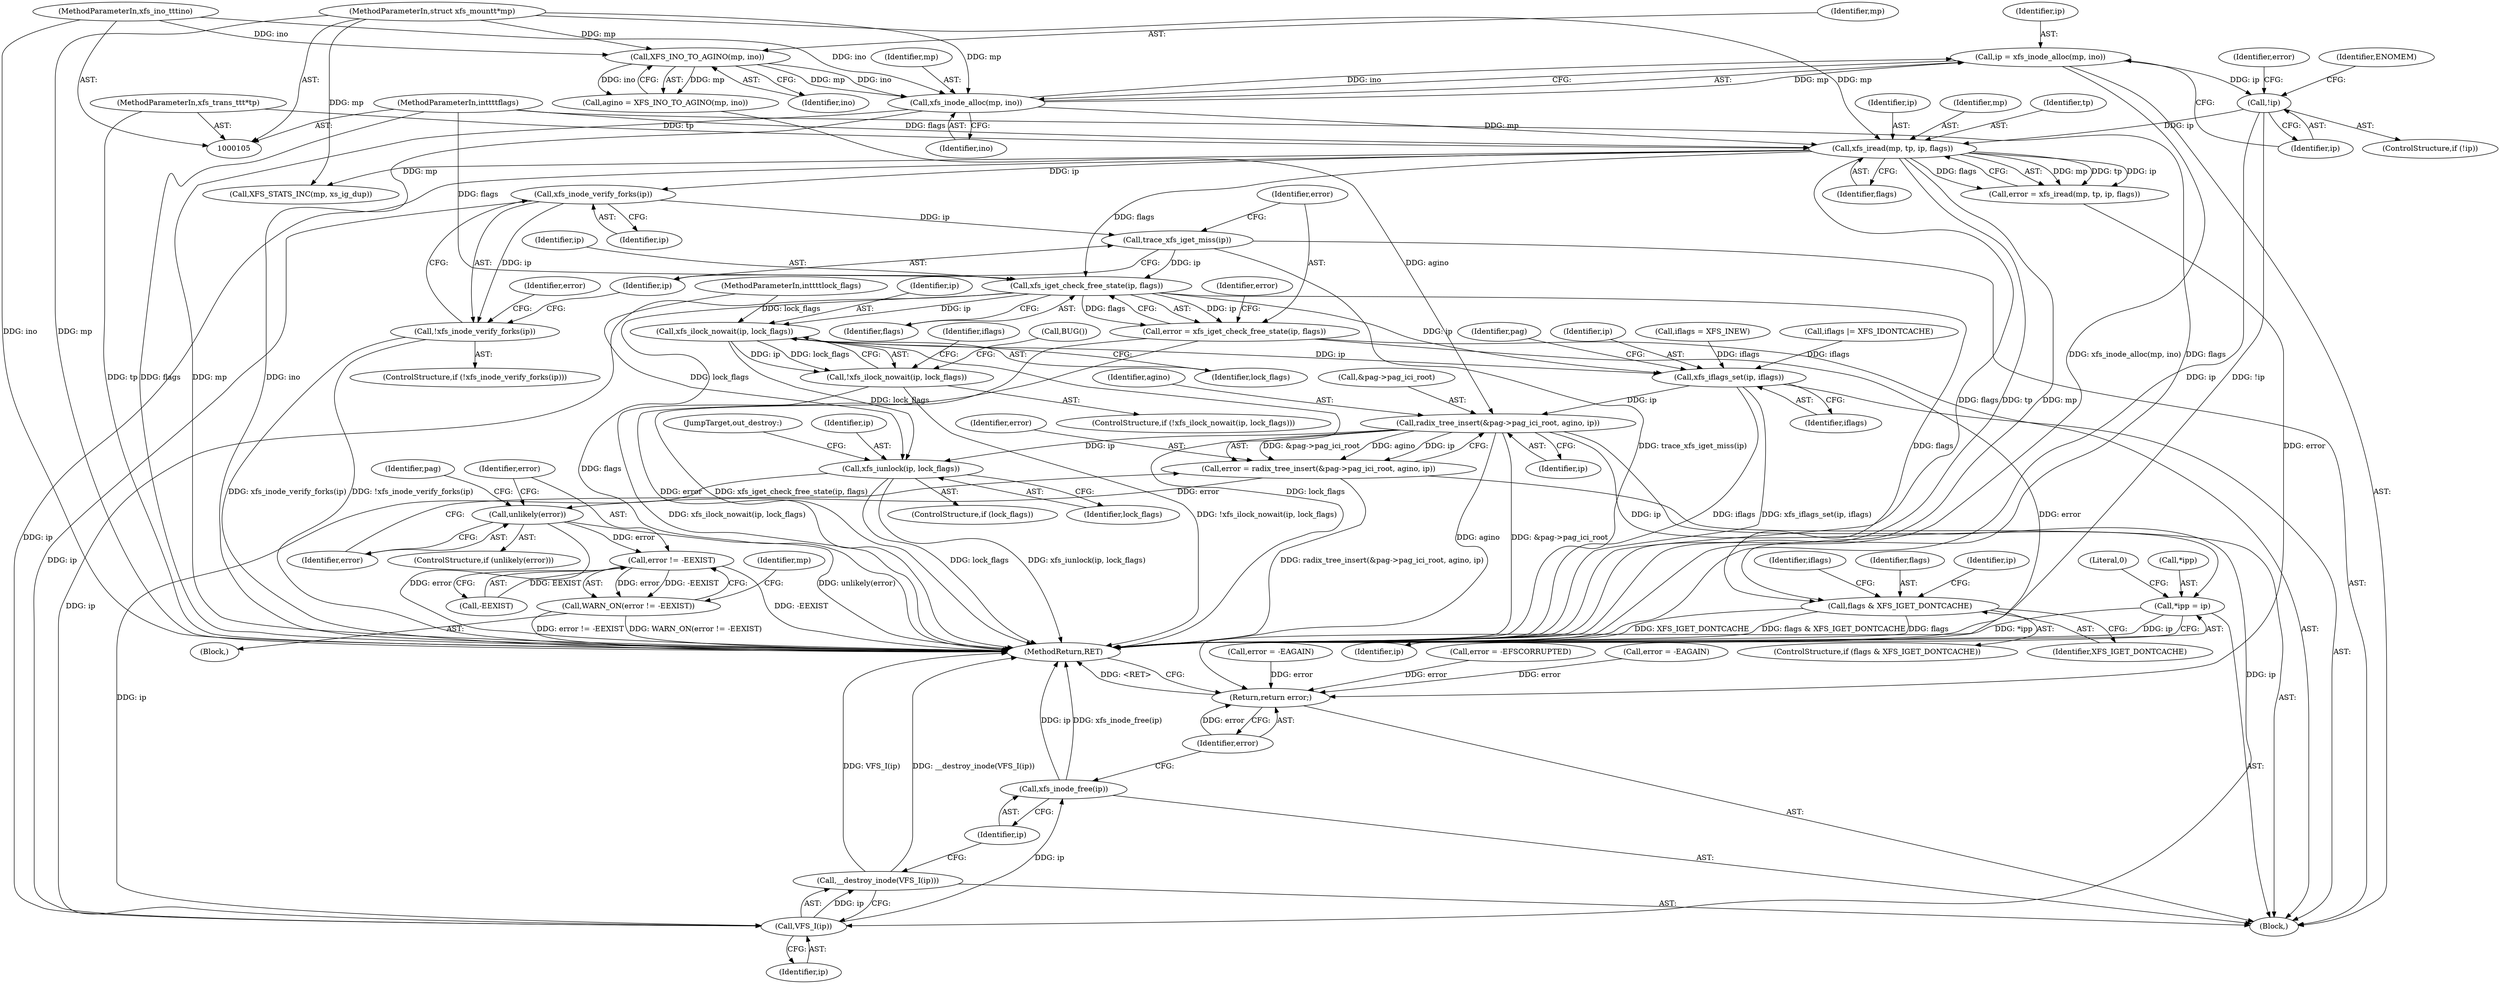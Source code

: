 digraph "0_linux_afca6c5b2595fc44383919fba740c194b0b76aff_0@pointer" {
"1000146" [label="(Call,xfs_inode_verify_forks(ip))"];
"1000136" [label="(Call,xfs_iread(mp, tp, ip, flags))"];
"1000125" [label="(Call,xfs_inode_alloc(mp, ino))"];
"1000119" [label="(Call,XFS_INO_TO_AGINO(mp, ino))"];
"1000106" [label="(MethodParameterIn,struct xfs_mount\t*mp)"];
"1000109" [label="(MethodParameterIn,xfs_ino_t\t\tino)"];
"1000108" [label="(MethodParameterIn,xfs_trans_t\t\t*tp)"];
"1000129" [label="(Call,!ip)"];
"1000123" [label="(Call,ip = xfs_inode_alloc(mp, ino))"];
"1000111" [label="(MethodParameterIn,int\t\t\tflags)"];
"1000145" [label="(Call,!xfs_inode_verify_forks(ip))"];
"1000154" [label="(Call,trace_xfs_iget_miss(ip))"];
"1000158" [label="(Call,xfs_iget_check_free_state(ip, flags))"];
"1000156" [label="(Call,error = xfs_iget_check_free_state(ip, flags))"];
"1000271" [label="(Return,return error;)"];
"1000178" [label="(Call,xfs_ilock_nowait(ip, lock_flags))"];
"1000177" [label="(Call,!xfs_ilock_nowait(ip, lock_flags))"];
"1000207" [label="(Call,xfs_iflags_set(ip, iflags))"];
"1000217" [label="(Call,radix_tree_insert(&pag->pag_ici_root, agino, ip))"];
"1000215" [label="(Call,error = radix_tree_insert(&pag->pag_ici_root, agino, ip))"];
"1000225" [label="(Call,unlikely(error))"];
"1000229" [label="(Call,error != -EEXIST)"];
"1000228" [label="(Call,WARN_ON(error != -EEXIST))"];
"1000247" [label="(Call,*ipp = ip)"];
"1000262" [label="(Call,xfs_iunlock(ip, lock_flags))"];
"1000267" [label="(Call,VFS_I(ip))"];
"1000266" [label="(Call,__destroy_inode(VFS_I(ip)))"];
"1000269" [label="(Call,xfs_inode_free(ip))"];
"1000186" [label="(Call,flags & XFS_IGET_DONTCACHE)"];
"1000183" [label="(Identifier,iflags)"];
"1000187" [label="(Identifier,flags)"];
"1000265" [label="(JumpTarget,out_destroy:)"];
"1000106" [label="(MethodParameterIn,struct xfs_mount\t*mp)"];
"1000194" [label="(Identifier,ip)"];
"1000126" [label="(Identifier,mp)"];
"1000178" [label="(Call,xfs_ilock_nowait(ip, lock_flags))"];
"1000146" [label="(Call,xfs_inode_verify_forks(ip))"];
"1000269" [label="(Call,xfs_inode_free(ip))"];
"1000108" [label="(MethodParameterIn,xfs_trans_t\t\t*tp)"];
"1000123" [label="(Call,ip = xfs_inode_alloc(mp, ino))"];
"1000144" [label="(ControlStructure,if (!xfs_inode_verify_forks(ip)))"];
"1000156" [label="(Call,error = xfs_iget_check_free_state(ip, flags))"];
"1000216" [label="(Identifier,error)"];
"1000111" [label="(MethodParameterIn,int\t\t\tflags)"];
"1000213" [label="(Identifier,pag)"];
"1000208" [label="(Identifier,ip)"];
"1000168" [label="(Call,error = -EAGAIN)"];
"1000252" [label="(Literal,0)"];
"1000247" [label="(Call,*ipp = ip)"];
"1000263" [label="(Identifier,ip)"];
"1000224" [label="(ControlStructure,if (unlikely(error)))"];
"1000186" [label="(Call,flags & XFS_IGET_DONTCACHE)"];
"1000217" [label="(Call,radix_tree_insert(&pag->pag_ici_root, agino, ip))"];
"1000117" [label="(Call,agino = XFS_INO_TO_AGINO(mp, ino))"];
"1000176" [label="(ControlStructure,if (!xfs_ilock_nowait(ip, lock_flags)))"];
"1000139" [label="(Identifier,ip)"];
"1000267" [label="(Call,VFS_I(ip))"];
"1000145" [label="(Call,!xfs_inode_verify_forks(ip))"];
"1000127" [label="(Identifier,ino)"];
"1000128" [label="(ControlStructure,if (!ip))"];
"1000271" [label="(Return,return error;)"];
"1000124" [label="(Identifier,ip)"];
"1000158" [label="(Call,xfs_iget_check_free_state(ip, flags))"];
"1000264" [label="(Identifier,lock_flags)"];
"1000190" [label="(Identifier,iflags)"];
"1000162" [label="(Identifier,error)"];
"1000231" [label="(Call,-EEXIST)"];
"1000140" [label="(Identifier,flags)"];
"1000137" [label="(Identifier,mp)"];
"1000223" [label="(Identifier,ip)"];
"1000125" [label="(Call,xfs_inode_alloc(mp, ino))"];
"1000230" [label="(Identifier,error)"];
"1000229" [label="(Call,error != -EEXIST)"];
"1000272" [label="(Identifier,error)"];
"1000273" [label="(MethodReturn,RET)"];
"1000109" [label="(MethodParameterIn,xfs_ino_t\t\tino)"];
"1000215" [label="(Call,error = radix_tree_insert(&pag->pag_ici_root, agino, ip))"];
"1000218" [label="(Call,&pag->pag_ici_root)"];
"1000185" [label="(ControlStructure,if (flags & XFS_IGET_DONTCACHE))"];
"1000147" [label="(Identifier,ip)"];
"1000177" [label="(Call,!xfs_ilock_nowait(ip, lock_flags))"];
"1000182" [label="(Call,iflags = XFS_INEW)"];
"1000222" [label="(Identifier,agino)"];
"1000138" [label="(Identifier,tp)"];
"1000149" [label="(Call,error = -EFSCORRUPTED)"];
"1000155" [label="(Identifier,ip)"];
"1000130" [label="(Identifier,ip)"];
"1000233" [label="(Call,XFS_STATS_INC(mp, xs_ig_dup))"];
"1000135" [label="(Identifier,error)"];
"1000250" [label="(Identifier,ip)"];
"1000133" [label="(Identifier,ENOMEM)"];
"1000159" [label="(Identifier,ip)"];
"1000157" [label="(Identifier,error)"];
"1000270" [label="(Identifier,ip)"];
"1000236" [label="(Call,error = -EAGAIN)"];
"1000154" [label="(Call,trace_xfs_iget_miss(ip))"];
"1000112" [label="(MethodParameterIn,int\t\t\tlock_flags)"];
"1000225" [label="(Call,unlikely(error))"];
"1000209" [label="(Identifier,iflags)"];
"1000113" [label="(Block,)"];
"1000227" [label="(Block,)"];
"1000262" [label="(Call,xfs_iunlock(ip, lock_flags))"];
"1000234" [label="(Identifier,mp)"];
"1000150" [label="(Identifier,error)"];
"1000179" [label="(Identifier,ip)"];
"1000226" [label="(Identifier,error)"];
"1000181" [label="(Call,BUG())"];
"1000188" [label="(Identifier,XFS_IGET_DONTCACHE)"];
"1000134" [label="(Call,error = xfs_iread(mp, tp, ip, flags))"];
"1000121" [label="(Identifier,ino)"];
"1000189" [label="(Call,iflags |= XFS_IDONTCACHE)"];
"1000120" [label="(Identifier,mp)"];
"1000244" [label="(Identifier,pag)"];
"1000268" [label="(Identifier,ip)"];
"1000136" [label="(Call,xfs_iread(mp, tp, ip, flags))"];
"1000260" [label="(ControlStructure,if (lock_flags))"];
"1000129" [label="(Call,!ip)"];
"1000180" [label="(Identifier,lock_flags)"];
"1000119" [label="(Call,XFS_INO_TO_AGINO(mp, ino))"];
"1000248" [label="(Call,*ipp)"];
"1000207" [label="(Call,xfs_iflags_set(ip, iflags))"];
"1000160" [label="(Identifier,flags)"];
"1000228" [label="(Call,WARN_ON(error != -EEXIST))"];
"1000266" [label="(Call,__destroy_inode(VFS_I(ip)))"];
"1000146" -> "1000145"  [label="AST: "];
"1000146" -> "1000147"  [label="CFG: "];
"1000147" -> "1000146"  [label="AST: "];
"1000145" -> "1000146"  [label="CFG: "];
"1000146" -> "1000145"  [label="DDG: ip"];
"1000136" -> "1000146"  [label="DDG: ip"];
"1000146" -> "1000154"  [label="DDG: ip"];
"1000146" -> "1000267"  [label="DDG: ip"];
"1000136" -> "1000134"  [label="AST: "];
"1000136" -> "1000140"  [label="CFG: "];
"1000137" -> "1000136"  [label="AST: "];
"1000138" -> "1000136"  [label="AST: "];
"1000139" -> "1000136"  [label="AST: "];
"1000140" -> "1000136"  [label="AST: "];
"1000134" -> "1000136"  [label="CFG: "];
"1000136" -> "1000273"  [label="DDG: flags"];
"1000136" -> "1000273"  [label="DDG: tp"];
"1000136" -> "1000273"  [label="DDG: mp"];
"1000136" -> "1000134"  [label="DDG: mp"];
"1000136" -> "1000134"  [label="DDG: tp"];
"1000136" -> "1000134"  [label="DDG: ip"];
"1000136" -> "1000134"  [label="DDG: flags"];
"1000125" -> "1000136"  [label="DDG: mp"];
"1000106" -> "1000136"  [label="DDG: mp"];
"1000108" -> "1000136"  [label="DDG: tp"];
"1000129" -> "1000136"  [label="DDG: ip"];
"1000111" -> "1000136"  [label="DDG: flags"];
"1000136" -> "1000158"  [label="DDG: flags"];
"1000136" -> "1000233"  [label="DDG: mp"];
"1000136" -> "1000267"  [label="DDG: ip"];
"1000125" -> "1000123"  [label="AST: "];
"1000125" -> "1000127"  [label="CFG: "];
"1000126" -> "1000125"  [label="AST: "];
"1000127" -> "1000125"  [label="AST: "];
"1000123" -> "1000125"  [label="CFG: "];
"1000125" -> "1000273"  [label="DDG: mp"];
"1000125" -> "1000273"  [label="DDG: ino"];
"1000125" -> "1000123"  [label="DDG: mp"];
"1000125" -> "1000123"  [label="DDG: ino"];
"1000119" -> "1000125"  [label="DDG: mp"];
"1000119" -> "1000125"  [label="DDG: ino"];
"1000106" -> "1000125"  [label="DDG: mp"];
"1000109" -> "1000125"  [label="DDG: ino"];
"1000119" -> "1000117"  [label="AST: "];
"1000119" -> "1000121"  [label="CFG: "];
"1000120" -> "1000119"  [label="AST: "];
"1000121" -> "1000119"  [label="AST: "];
"1000117" -> "1000119"  [label="CFG: "];
"1000119" -> "1000117"  [label="DDG: mp"];
"1000119" -> "1000117"  [label="DDG: ino"];
"1000106" -> "1000119"  [label="DDG: mp"];
"1000109" -> "1000119"  [label="DDG: ino"];
"1000106" -> "1000105"  [label="AST: "];
"1000106" -> "1000273"  [label="DDG: mp"];
"1000106" -> "1000233"  [label="DDG: mp"];
"1000109" -> "1000105"  [label="AST: "];
"1000109" -> "1000273"  [label="DDG: ino"];
"1000108" -> "1000105"  [label="AST: "];
"1000108" -> "1000273"  [label="DDG: tp"];
"1000129" -> "1000128"  [label="AST: "];
"1000129" -> "1000130"  [label="CFG: "];
"1000130" -> "1000129"  [label="AST: "];
"1000133" -> "1000129"  [label="CFG: "];
"1000135" -> "1000129"  [label="CFG: "];
"1000129" -> "1000273"  [label="DDG: ip"];
"1000129" -> "1000273"  [label="DDG: !ip"];
"1000123" -> "1000129"  [label="DDG: ip"];
"1000123" -> "1000113"  [label="AST: "];
"1000124" -> "1000123"  [label="AST: "];
"1000130" -> "1000123"  [label="CFG: "];
"1000123" -> "1000273"  [label="DDG: xfs_inode_alloc(mp, ino)"];
"1000111" -> "1000105"  [label="AST: "];
"1000111" -> "1000273"  [label="DDG: flags"];
"1000111" -> "1000158"  [label="DDG: flags"];
"1000111" -> "1000186"  [label="DDG: flags"];
"1000145" -> "1000144"  [label="AST: "];
"1000150" -> "1000145"  [label="CFG: "];
"1000155" -> "1000145"  [label="CFG: "];
"1000145" -> "1000273"  [label="DDG: !xfs_inode_verify_forks(ip)"];
"1000145" -> "1000273"  [label="DDG: xfs_inode_verify_forks(ip)"];
"1000154" -> "1000113"  [label="AST: "];
"1000154" -> "1000155"  [label="CFG: "];
"1000155" -> "1000154"  [label="AST: "];
"1000157" -> "1000154"  [label="CFG: "];
"1000154" -> "1000273"  [label="DDG: trace_xfs_iget_miss(ip)"];
"1000154" -> "1000158"  [label="DDG: ip"];
"1000158" -> "1000156"  [label="AST: "];
"1000158" -> "1000160"  [label="CFG: "];
"1000159" -> "1000158"  [label="AST: "];
"1000160" -> "1000158"  [label="AST: "];
"1000156" -> "1000158"  [label="CFG: "];
"1000158" -> "1000273"  [label="DDG: flags"];
"1000158" -> "1000156"  [label="DDG: ip"];
"1000158" -> "1000156"  [label="DDG: flags"];
"1000158" -> "1000178"  [label="DDG: ip"];
"1000158" -> "1000186"  [label="DDG: flags"];
"1000158" -> "1000207"  [label="DDG: ip"];
"1000158" -> "1000267"  [label="DDG: ip"];
"1000156" -> "1000113"  [label="AST: "];
"1000157" -> "1000156"  [label="AST: "];
"1000162" -> "1000156"  [label="CFG: "];
"1000156" -> "1000273"  [label="DDG: error"];
"1000156" -> "1000273"  [label="DDG: xfs_iget_check_free_state(ip, flags)"];
"1000156" -> "1000271"  [label="DDG: error"];
"1000271" -> "1000113"  [label="AST: "];
"1000271" -> "1000272"  [label="CFG: "];
"1000272" -> "1000271"  [label="AST: "];
"1000273" -> "1000271"  [label="CFG: "];
"1000271" -> "1000273"  [label="DDG: <RET>"];
"1000272" -> "1000271"  [label="DDG: error"];
"1000236" -> "1000271"  [label="DDG: error"];
"1000168" -> "1000271"  [label="DDG: error"];
"1000134" -> "1000271"  [label="DDG: error"];
"1000149" -> "1000271"  [label="DDG: error"];
"1000178" -> "1000177"  [label="AST: "];
"1000178" -> "1000180"  [label="CFG: "];
"1000179" -> "1000178"  [label="AST: "];
"1000180" -> "1000178"  [label="AST: "];
"1000177" -> "1000178"  [label="CFG: "];
"1000178" -> "1000273"  [label="DDG: lock_flags"];
"1000178" -> "1000177"  [label="DDG: ip"];
"1000178" -> "1000177"  [label="DDG: lock_flags"];
"1000112" -> "1000178"  [label="DDG: lock_flags"];
"1000178" -> "1000207"  [label="DDG: ip"];
"1000178" -> "1000262"  [label="DDG: lock_flags"];
"1000177" -> "1000176"  [label="AST: "];
"1000181" -> "1000177"  [label="CFG: "];
"1000183" -> "1000177"  [label="CFG: "];
"1000177" -> "1000273"  [label="DDG: xfs_ilock_nowait(ip, lock_flags)"];
"1000177" -> "1000273"  [label="DDG: !xfs_ilock_nowait(ip, lock_flags)"];
"1000207" -> "1000113"  [label="AST: "];
"1000207" -> "1000209"  [label="CFG: "];
"1000208" -> "1000207"  [label="AST: "];
"1000209" -> "1000207"  [label="AST: "];
"1000213" -> "1000207"  [label="CFG: "];
"1000207" -> "1000273"  [label="DDG: iflags"];
"1000207" -> "1000273"  [label="DDG: xfs_iflags_set(ip, iflags)"];
"1000189" -> "1000207"  [label="DDG: iflags"];
"1000182" -> "1000207"  [label="DDG: iflags"];
"1000207" -> "1000217"  [label="DDG: ip"];
"1000217" -> "1000215"  [label="AST: "];
"1000217" -> "1000223"  [label="CFG: "];
"1000218" -> "1000217"  [label="AST: "];
"1000222" -> "1000217"  [label="AST: "];
"1000223" -> "1000217"  [label="AST: "];
"1000215" -> "1000217"  [label="CFG: "];
"1000217" -> "1000273"  [label="DDG: &pag->pag_ici_root"];
"1000217" -> "1000273"  [label="DDG: agino"];
"1000217" -> "1000215"  [label="DDG: &pag->pag_ici_root"];
"1000217" -> "1000215"  [label="DDG: agino"];
"1000217" -> "1000215"  [label="DDG: ip"];
"1000117" -> "1000217"  [label="DDG: agino"];
"1000217" -> "1000247"  [label="DDG: ip"];
"1000217" -> "1000262"  [label="DDG: ip"];
"1000217" -> "1000267"  [label="DDG: ip"];
"1000215" -> "1000113"  [label="AST: "];
"1000216" -> "1000215"  [label="AST: "];
"1000226" -> "1000215"  [label="CFG: "];
"1000215" -> "1000273"  [label="DDG: radix_tree_insert(&pag->pag_ici_root, agino, ip)"];
"1000215" -> "1000225"  [label="DDG: error"];
"1000225" -> "1000224"  [label="AST: "];
"1000225" -> "1000226"  [label="CFG: "];
"1000226" -> "1000225"  [label="AST: "];
"1000230" -> "1000225"  [label="CFG: "];
"1000244" -> "1000225"  [label="CFG: "];
"1000225" -> "1000273"  [label="DDG: error"];
"1000225" -> "1000273"  [label="DDG: unlikely(error)"];
"1000225" -> "1000229"  [label="DDG: error"];
"1000229" -> "1000228"  [label="AST: "];
"1000229" -> "1000231"  [label="CFG: "];
"1000230" -> "1000229"  [label="AST: "];
"1000231" -> "1000229"  [label="AST: "];
"1000228" -> "1000229"  [label="CFG: "];
"1000229" -> "1000273"  [label="DDG: -EEXIST"];
"1000229" -> "1000228"  [label="DDG: error"];
"1000229" -> "1000228"  [label="DDG: -EEXIST"];
"1000231" -> "1000229"  [label="DDG: EEXIST"];
"1000228" -> "1000227"  [label="AST: "];
"1000234" -> "1000228"  [label="CFG: "];
"1000228" -> "1000273"  [label="DDG: WARN_ON(error != -EEXIST)"];
"1000228" -> "1000273"  [label="DDG: error != -EEXIST"];
"1000247" -> "1000113"  [label="AST: "];
"1000247" -> "1000250"  [label="CFG: "];
"1000248" -> "1000247"  [label="AST: "];
"1000250" -> "1000247"  [label="AST: "];
"1000252" -> "1000247"  [label="CFG: "];
"1000247" -> "1000273"  [label="DDG: *ipp"];
"1000247" -> "1000273"  [label="DDG: ip"];
"1000262" -> "1000260"  [label="AST: "];
"1000262" -> "1000264"  [label="CFG: "];
"1000263" -> "1000262"  [label="AST: "];
"1000264" -> "1000262"  [label="AST: "];
"1000265" -> "1000262"  [label="CFG: "];
"1000262" -> "1000273"  [label="DDG: lock_flags"];
"1000262" -> "1000273"  [label="DDG: xfs_iunlock(ip, lock_flags)"];
"1000112" -> "1000262"  [label="DDG: lock_flags"];
"1000262" -> "1000267"  [label="DDG: ip"];
"1000267" -> "1000266"  [label="AST: "];
"1000267" -> "1000268"  [label="CFG: "];
"1000268" -> "1000267"  [label="AST: "];
"1000266" -> "1000267"  [label="CFG: "];
"1000267" -> "1000266"  [label="DDG: ip"];
"1000267" -> "1000269"  [label="DDG: ip"];
"1000266" -> "1000113"  [label="AST: "];
"1000270" -> "1000266"  [label="CFG: "];
"1000266" -> "1000273"  [label="DDG: VFS_I(ip)"];
"1000266" -> "1000273"  [label="DDG: __destroy_inode(VFS_I(ip))"];
"1000269" -> "1000113"  [label="AST: "];
"1000269" -> "1000270"  [label="CFG: "];
"1000270" -> "1000269"  [label="AST: "];
"1000272" -> "1000269"  [label="CFG: "];
"1000269" -> "1000273"  [label="DDG: xfs_inode_free(ip)"];
"1000269" -> "1000273"  [label="DDG: ip"];
"1000186" -> "1000185"  [label="AST: "];
"1000186" -> "1000188"  [label="CFG: "];
"1000187" -> "1000186"  [label="AST: "];
"1000188" -> "1000186"  [label="AST: "];
"1000190" -> "1000186"  [label="CFG: "];
"1000194" -> "1000186"  [label="CFG: "];
"1000186" -> "1000273"  [label="DDG: XFS_IGET_DONTCACHE"];
"1000186" -> "1000273"  [label="DDG: flags & XFS_IGET_DONTCACHE"];
"1000186" -> "1000273"  [label="DDG: flags"];
}
